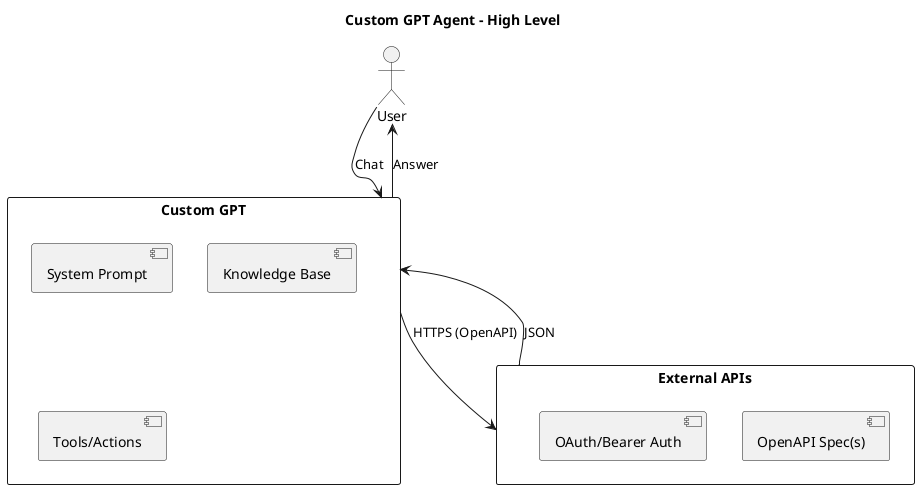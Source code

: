 @startuml
title Custom GPT Agent - High Level
actor User
rectangle "Custom GPT" {
  [System Prompt]
  [Knowledge Base]
  [Tools/Actions]
}
rectangle "External APIs" {
  [OpenAPI Spec(s)]
  [OAuth/Bearer Auth]
}
User --> "Custom GPT": Chat
"Custom GPT" --> "External APIs": HTTPS (OpenAPI)
"External APIs" --> "Custom GPT": JSON
"Custom GPT" --> User: Answer
@enduml
